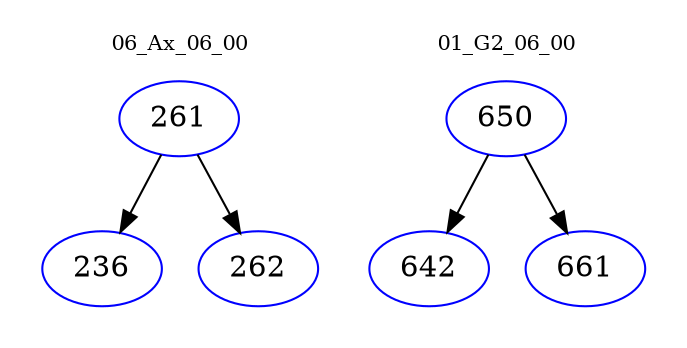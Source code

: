 digraph{
subgraph cluster_0 {
color = white
label = "06_Ax_06_00";
fontsize=10;
T0_261 [label="261", color="blue"]
T0_261 -> T0_236 [color="black"]
T0_236 [label="236", color="blue"]
T0_261 -> T0_262 [color="black"]
T0_262 [label="262", color="blue"]
}
subgraph cluster_1 {
color = white
label = "01_G2_06_00";
fontsize=10;
T1_650 [label="650", color="blue"]
T1_650 -> T1_642 [color="black"]
T1_642 [label="642", color="blue"]
T1_650 -> T1_661 [color="black"]
T1_661 [label="661", color="blue"]
}
}

